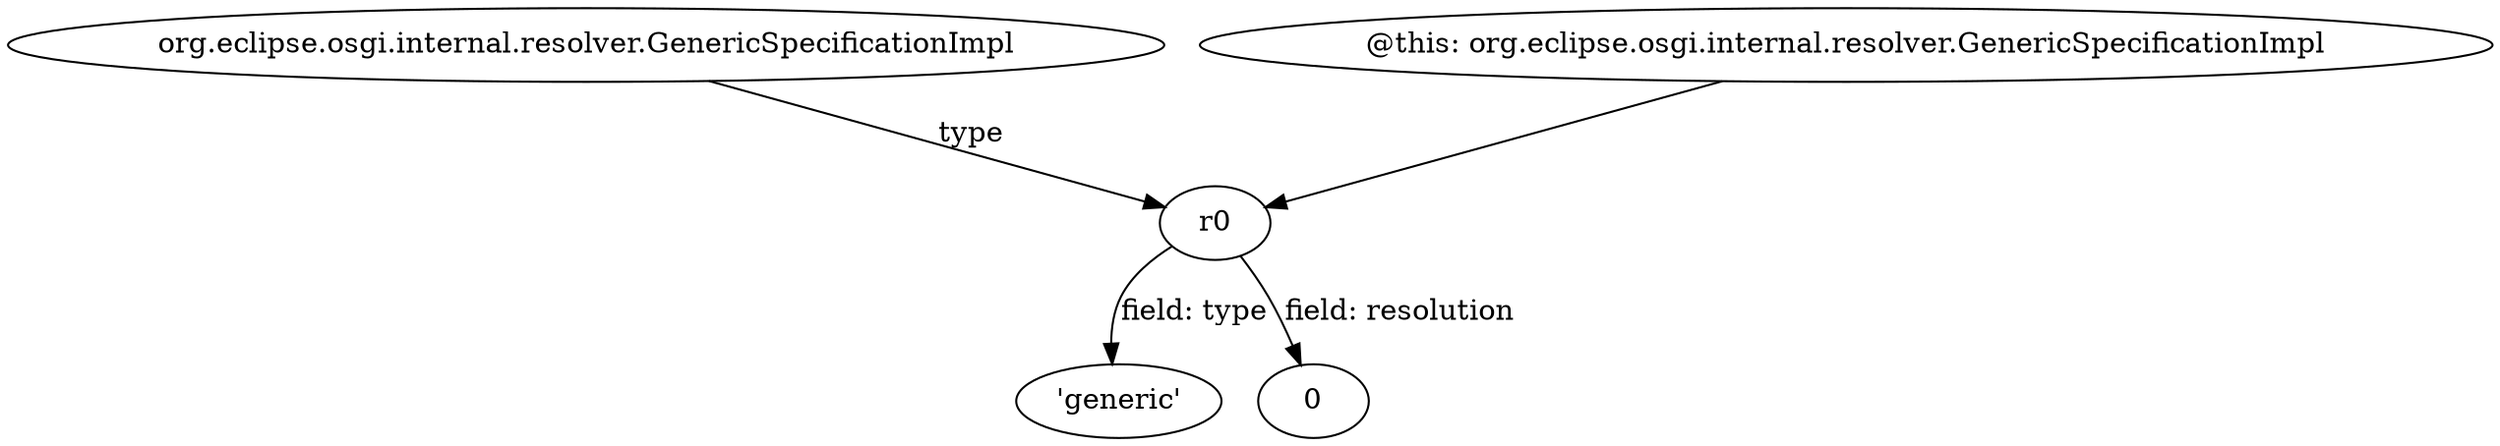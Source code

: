 digraph g {
0[label="org.eclipse.osgi.internal.resolver.GenericSpecificationImpl"]
1[label="r0"]
0->1[label="type"]
2[label="'generic'"]
1->2[label="field: type"]
3[label="0"]
1->3[label="field: resolution"]
4[label="@this: org.eclipse.osgi.internal.resolver.GenericSpecificationImpl"]
4->1[label=""]
}